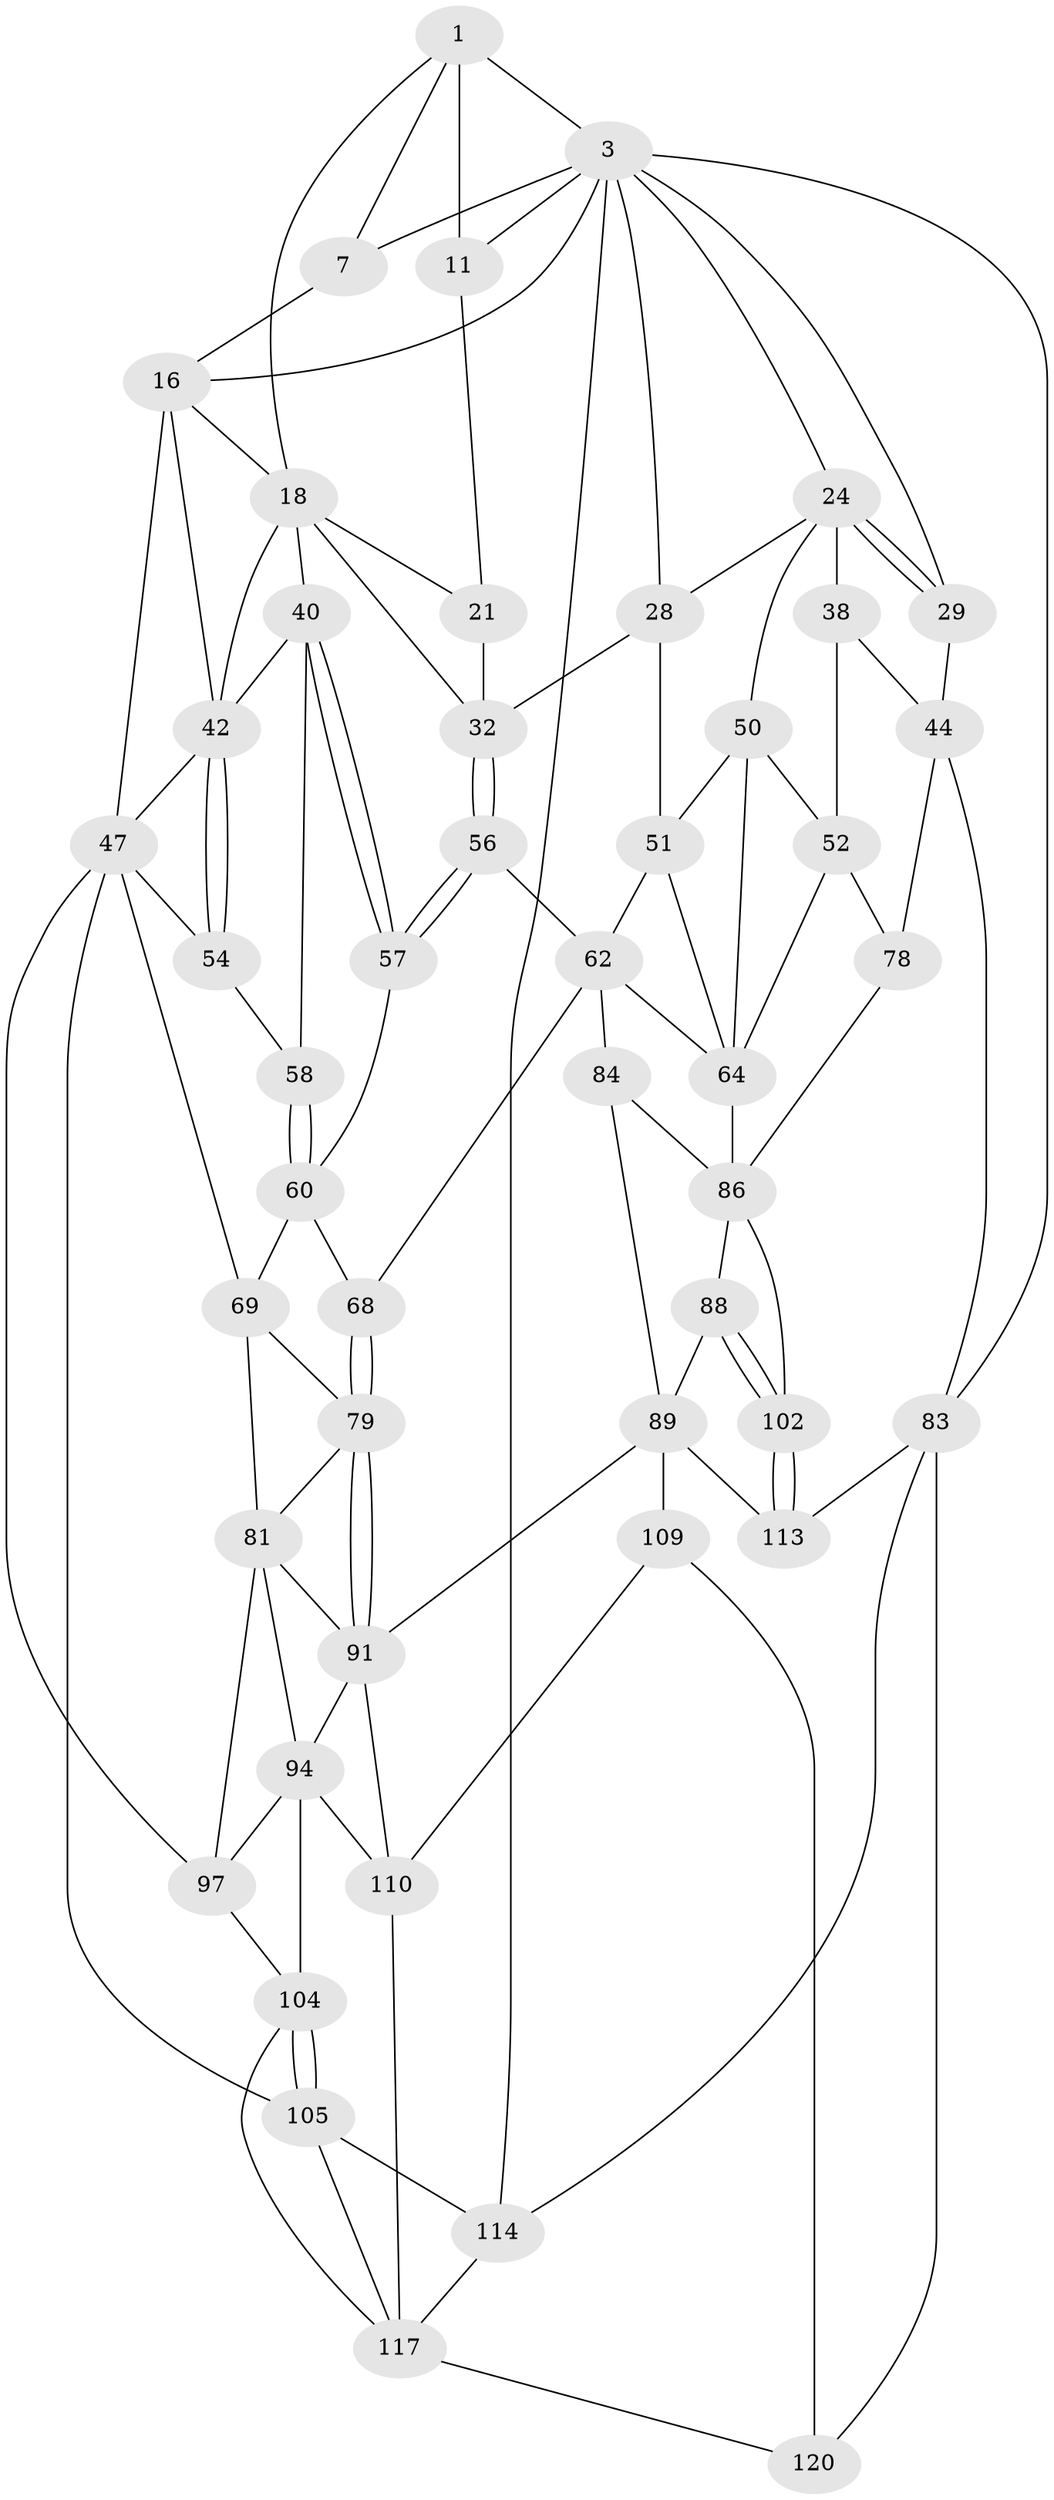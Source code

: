 // original degree distribution, {3: 0.01639344262295082, 4: 0.22950819672131148, 5: 0.5409836065573771, 6: 0.21311475409836064}
// Generated by graph-tools (version 1.1) at 2025/21/03/04/25 18:21:21]
// undirected, 48 vertices, 109 edges
graph export_dot {
graph [start="1"]
  node [color=gray90,style=filled];
  1 [pos="+0.317141744889147+0",super="+2+8"];
  3 [pos="+0.7448632313580777+0",super="+13+4"];
  7 [pos="+0.1266146948744759+0",super="+10"];
  11 [pos="+0.48063760488708457+0",super="+15+12"];
  16 [pos="+0.008353803381033503+0.1723346621665099",super="+20+17"];
  18 [pos="+0.255814850389429+0.1769693011149894",super="+22+19"];
  21 [pos="+0.4153734451383626+0.14115529707351585",super="+30"];
  24 [pos="+0.8663960864515667+0.14971389970237794",super="+25"];
  28 [pos="+0.7216086162917916+0.2547743369450432",super="+31"];
  29 [pos="+1+0.002125384462096196",super="+35"];
  32 [pos="+0.6218941531200713+0.35650989745310363",super="+33"];
  38 [pos="+0.8909849958074734+0.3269087998706973",super="+45"];
  40 [pos="+0.41509326197366714+0.2979239456504263",super="+41"];
  42 [pos="+0.23082527684005974+0.3152813077936815",super="+43"];
  44 [pos="+1+0.33965574660259845",super="+77"];
  47 [pos="+0.08848385609909286+0.4209977326984429",super="+55+48"];
  50 [pos="+0.8262504730393743+0.35118555538029556",super="+53"];
  51 [pos="+0.7252716389336256+0.3700505602639322",super="+61"];
  52 [pos="+0.9543172163041178+0.43392449957171486",super="+75"];
  54 [pos="+0.1884228112750465+0.4398009780600515"];
  56 [pos="+0.5651363176183087+0.4522879874335901"];
  57 [pos="+0.4521595159330627+0.3669316935239063"];
  58 [pos="+0.3314515963374946+0.36206743561153587",super="+59"];
  60 [pos="+0.40600577508972285+0.466111439962751",super="+65"];
  62 [pos="+0.6778640975511467+0.5368944080341536",super="+74+63"];
  64 [pos="+0.8236809383948341+0.461293263737909",super="+73"];
  68 [pos="+0.49851126114755934+0.5528726574955364"];
  69 [pos="+0.30650309220440636+0.5395639465780157",super="+70"];
  78 [pos="+0.9217617542723726+0.7264710561288892"];
  79 [pos="+0.4647297023179724+0.6212323511770471",super="+80"];
  81 [pos="+0.30267515280493823+0.6095025095960533",super="+93+82"];
  83 [pos="+1+1",super="+122"];
  84 [pos="+0.6983590772026723+0.577565822106481",super="+85"];
  86 [pos="+0.7033368508667838+0.5877807067746916",super="+87"];
  88 [pos="+0.6968814846473503+0.6576718919613833"];
  89 [pos="+0.6281785204073763+0.7037612653765505",super="+107+90"];
  91 [pos="+0.4619503932269323+0.633201842160523",super="+92+99"];
  94 [pos="+0.31526669807822694+0.731814379704999",super="+95+103"];
  97 [pos="+0.20764530821242738+0.7052023275718404",super="+101"];
  102 [pos="+0.800153177535522+0.794858994124848"];
  104 [pos="+0.04838919449803141+0.7977141925959585",super="+116"];
  105 [pos="+0+0.857820960786953",super="+106"];
  109 [pos="+0.545625661996624+0.7298467877302892",super="+112"];
  110 [pos="+0.4393185579665567+0.7709559561798702",super="+111"];
  113 [pos="+0.7557526028819203+0.836950606986871"];
  114 [pos="+0+1"];
  117 [pos="+0.3090869247255406+1",super="+118+121"];
  120 [pos="+0.47777689230601145+1"];
  1 -- 3;
  1 -- 11 [weight=2];
  1 -- 18;
  1 -- 7;
  3 -- 24;
  3 -- 28;
  3 -- 11;
  3 -- 114;
  3 -- 83;
  3 -- 7;
  3 -- 29;
  3 -- 16;
  7 -- 16;
  11 -- 21 [weight=2];
  16 -- 18;
  16 -- 47;
  16 -- 42;
  18 -- 40;
  18 -- 21;
  18 -- 32;
  18 -- 42;
  21 -- 32;
  24 -- 29 [weight=2];
  24 -- 29;
  24 -- 50;
  24 -- 38 [weight=2];
  24 -- 28;
  28 -- 32;
  28 -- 51;
  29 -- 44;
  32 -- 56;
  32 -- 56;
  38 -- 44;
  38 -- 52;
  40 -- 57;
  40 -- 57;
  40 -- 42;
  40 -- 58;
  42 -- 54;
  42 -- 54;
  42 -- 47;
  44 -- 83;
  44 -- 78;
  47 -- 54;
  47 -- 69 [weight=2];
  47 -- 97;
  47 -- 105;
  50 -- 51;
  50 -- 64;
  50 -- 52;
  51 -- 64;
  51 -- 62;
  52 -- 64;
  52 -- 78;
  54 -- 58;
  56 -- 57;
  56 -- 57;
  56 -- 62;
  57 -- 60;
  58 -- 60 [weight=2];
  58 -- 60;
  60 -- 69;
  60 -- 68;
  62 -- 84 [weight=2];
  62 -- 64;
  62 -- 68;
  64 -- 86;
  68 -- 79;
  68 -- 79;
  69 -- 79;
  69 -- 81;
  78 -- 86;
  79 -- 91;
  79 -- 91;
  79 -- 81;
  81 -- 94;
  81 -- 97;
  81 -- 91;
  83 -- 114;
  83 -- 120;
  83 -- 113;
  84 -- 86;
  84 -- 89;
  86 -- 88;
  86 -- 102;
  88 -- 89;
  88 -- 102;
  88 -- 102;
  89 -- 109 [weight=3];
  89 -- 113;
  89 -- 91;
  91 -- 94;
  91 -- 110;
  94 -- 104;
  94 -- 97;
  94 -- 110 [weight=2];
  97 -- 104;
  102 -- 113;
  102 -- 113;
  104 -- 105;
  104 -- 105;
  104 -- 117;
  105 -- 117;
  105 -- 114;
  109 -- 120;
  109 -- 110;
  110 -- 117;
  114 -- 117;
  117 -- 120;
}
